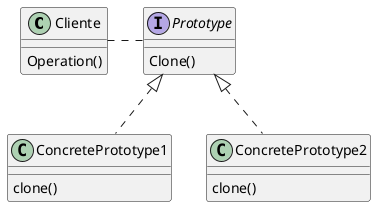@startuml

class Cliente{
    Operation()
}

interface Prototype{
    Clone()
}

class ConcretePrototype1 implements Prototype{
    clone()
}

class ConcretePrototype2 implements Prototype{
    clone()
}

Cliente . Prototype
@enduml